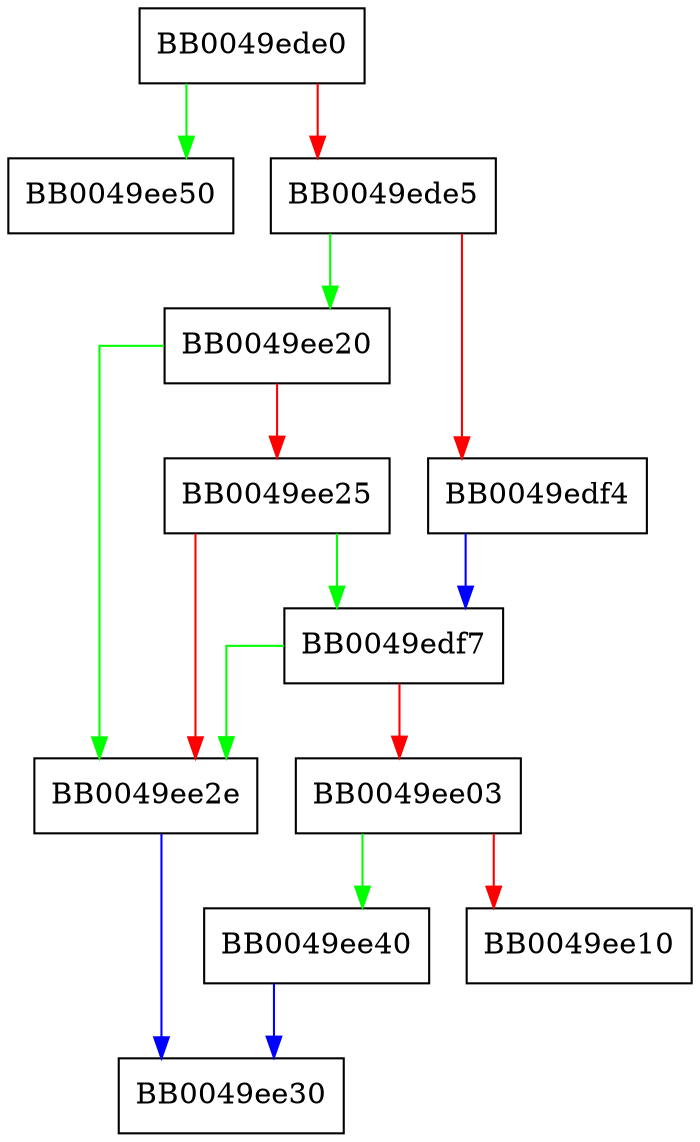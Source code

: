 digraph tls1_clear {
  node [shape="box"];
  graph [splines=ortho];
  BB0049ede0 -> BB0049ee50 [color="green"];
  BB0049ede0 -> BB0049ede5 [color="red"];
  BB0049ede5 -> BB0049ee20 [color="green"];
  BB0049ede5 -> BB0049edf4 [color="red"];
  BB0049edf4 -> BB0049edf7 [color="blue"];
  BB0049edf7 -> BB0049ee2e [color="green"];
  BB0049edf7 -> BB0049ee03 [color="red"];
  BB0049ee03 -> BB0049ee40 [color="green"];
  BB0049ee03 -> BB0049ee10 [color="red"];
  BB0049ee20 -> BB0049ee2e [color="green"];
  BB0049ee20 -> BB0049ee25 [color="red"];
  BB0049ee25 -> BB0049edf7 [color="green"];
  BB0049ee25 -> BB0049ee2e [color="red"];
  BB0049ee2e -> BB0049ee30 [color="blue"];
  BB0049ee40 -> BB0049ee30 [color="blue"];
}